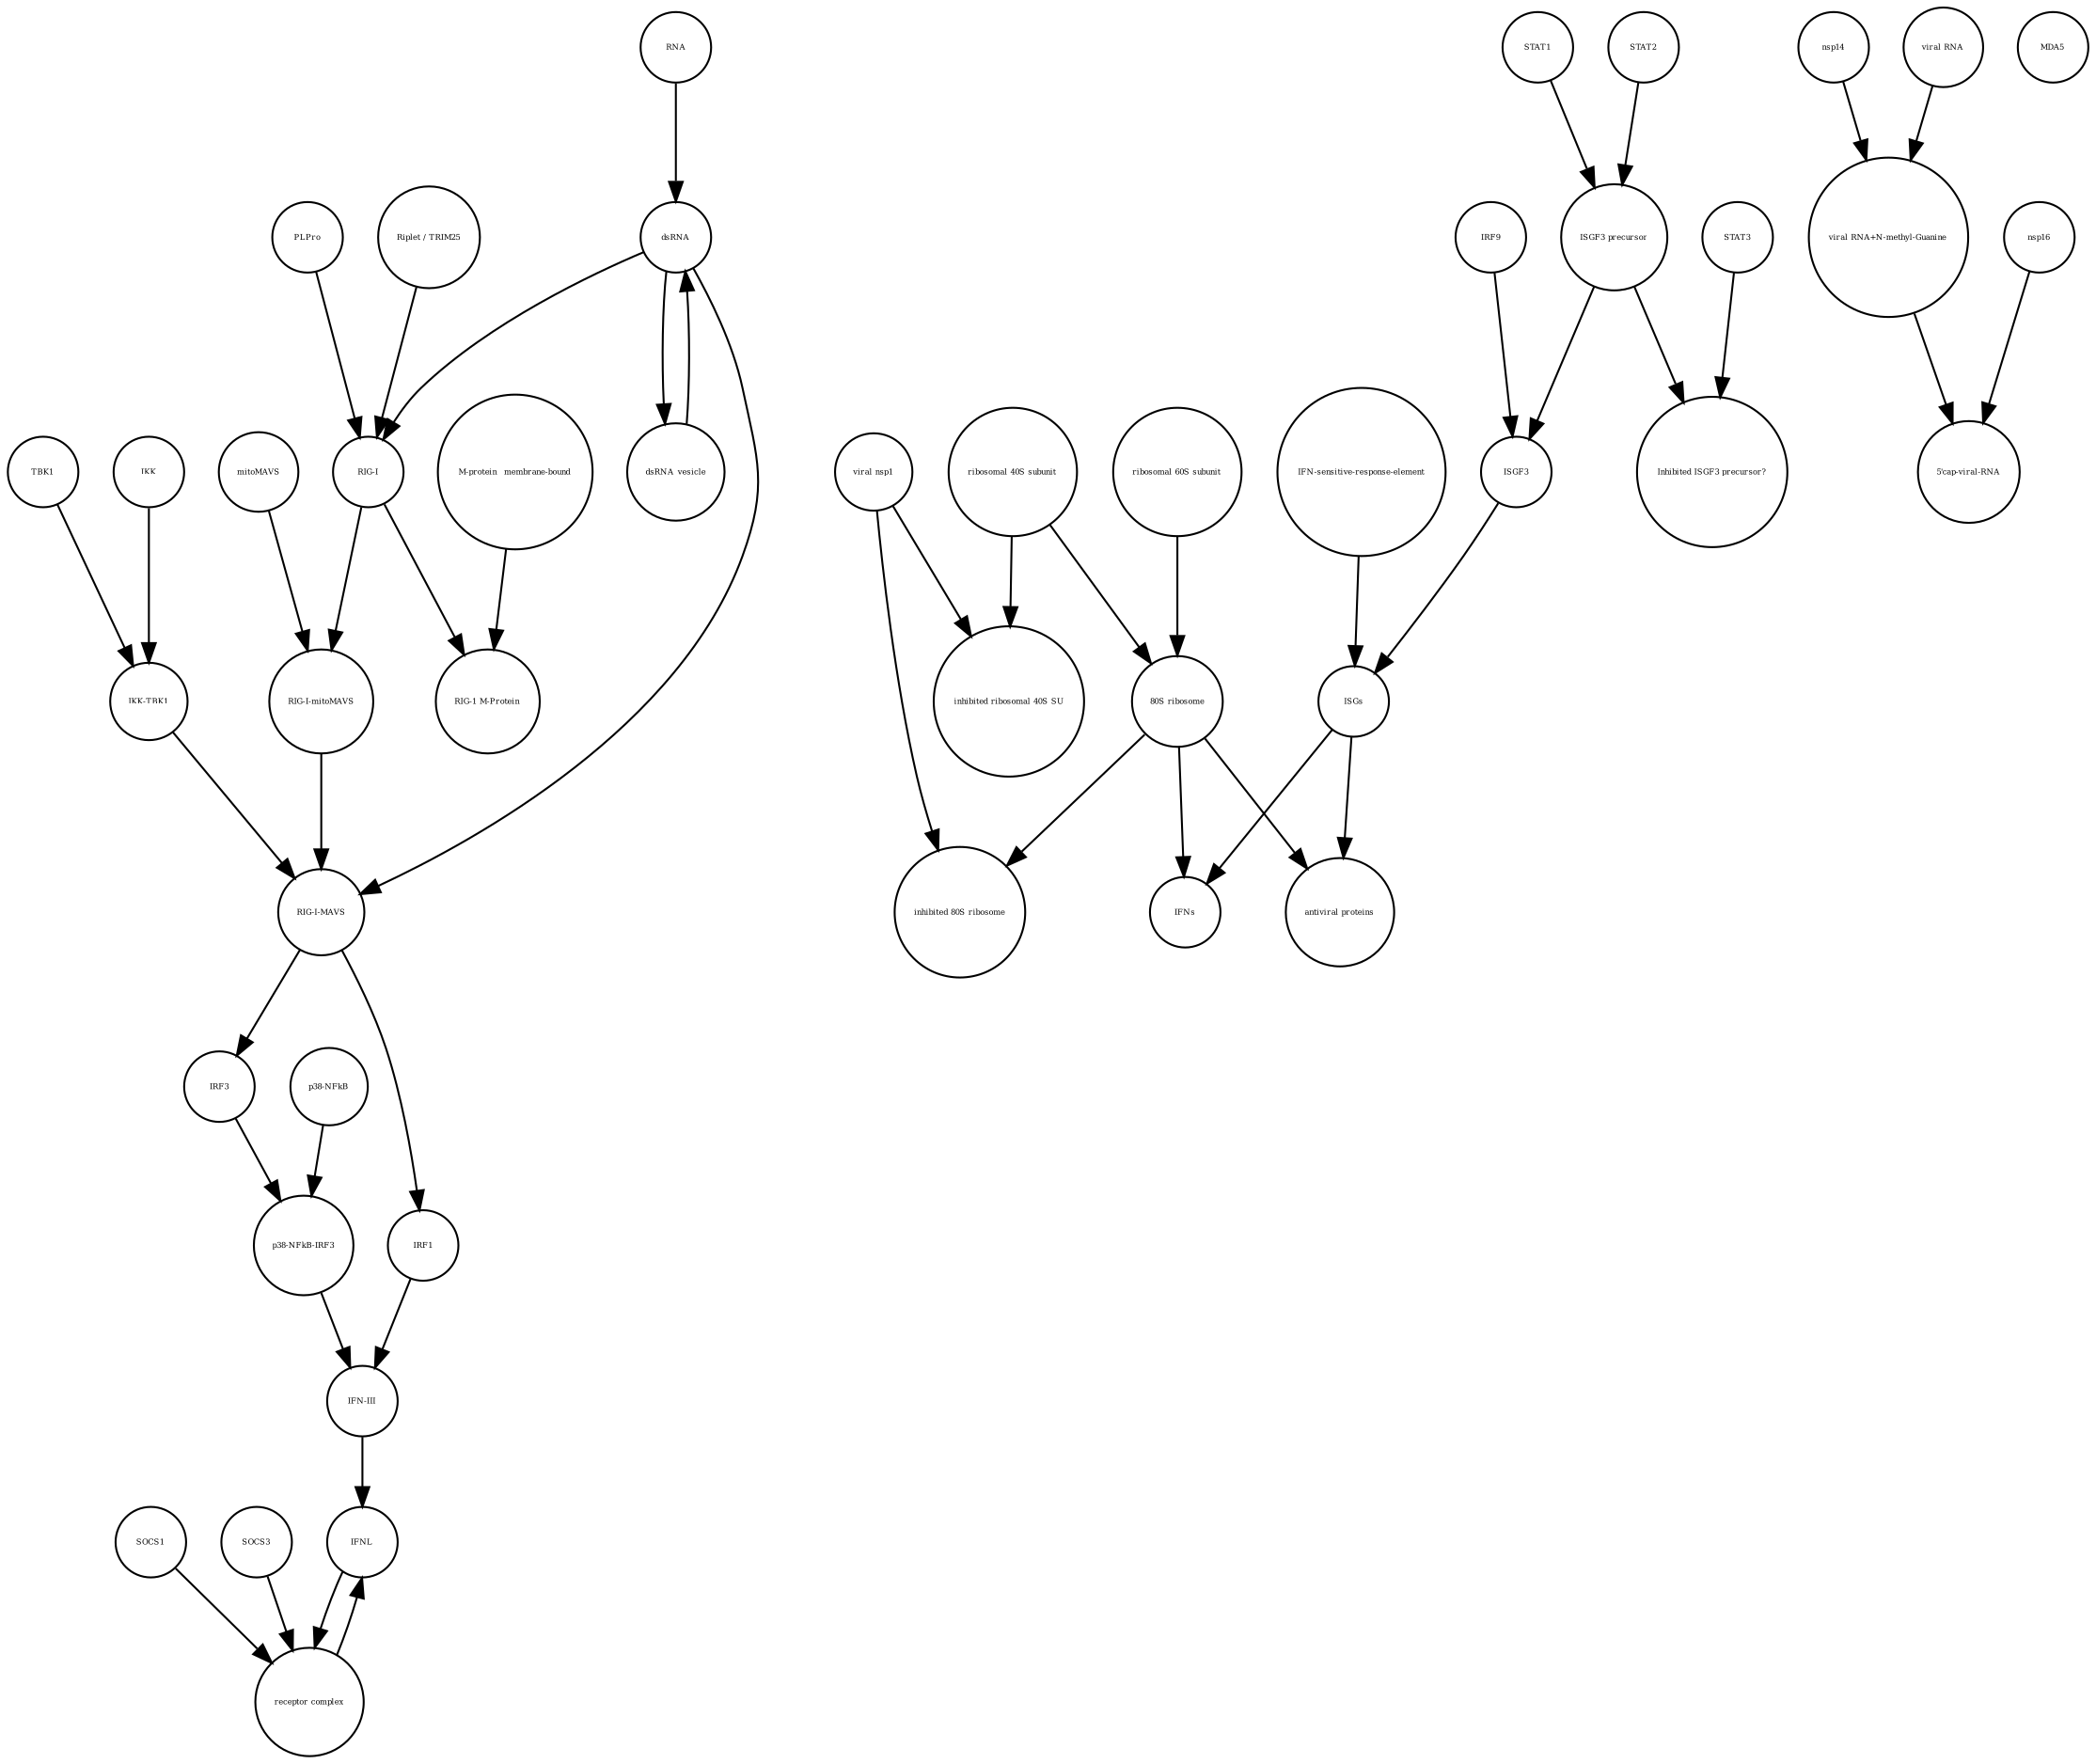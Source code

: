 strict digraph  {
"IFN-III" [annotation="", bipartite=0, cls=macromolecule, fontsize=4, label="IFN-III", shape=circle];
dsRNA_vesicle [annotation="", bipartite=0, cls="nucleic acid feature", fontsize=4, label=dsRNA_vesicle, shape=circle];
"inhibited 80S ribosome" [annotation="", bipartite=0, cls=complex, fontsize=4, label="inhibited 80S ribosome", shape=circle];
"p38-NFkB-IRF3" [annotation="", bipartite=0, cls=complex, fontsize=4, label="p38-NFkB-IRF3", shape=circle];
TBK1 [annotation="", bipartite=0, cls=macromolecule, fontsize=4, label=TBK1, shape=circle];
"ISGF3 precursor" [annotation="", bipartite=0, cls=complex, fontsize=4, label="ISGF3 precursor", shape=circle];
RNA [annotation="", bipartite=0, cls="nucleic acid feature", fontsize=4, label=RNA, shape=circle];
"inhibited ribosomal 40S SU" [annotation="urn_miriam_doi_10.1101%2F2020.05.18.102467", bipartite=0, cls=complex, fontsize=4, label="inhibited ribosomal 40S SU", shape=circle];
"receptor complex" [annotation="", bipartite=0, cls=complex, fontsize=4, label="receptor complex", shape=circle];
SOCS1 [annotation="", bipartite=0, cls=macromolecule, fontsize=4, label=SOCS1, shape=circle];
STAT3 [annotation="", bipartite=0, cls=macromolecule, fontsize=4, label=STAT3, shape=circle];
"IKK-TBK1" [annotation="", bipartite=0, cls=complex, fontsize=4, label="IKK-TBK1", shape=circle];
"RIG-I" [annotation="", bipartite=0, cls=macromolecule, fontsize=4, label="RIG-I", shape=circle];
STAT1 [annotation="", bipartite=0, cls=macromolecule, fontsize=4, label=STAT1, shape=circle];
"IFN-sensitive-response-element" [annotation="", bipartite=0, cls="nucleic acid feature", fontsize=4, label="IFN-sensitive-response-element", shape=circle];
"antiviral proteins" [annotation="", bipartite=0, cls=macromolecule, fontsize=4, label="antiviral proteins", shape=circle];
IFNs [annotation="", bipartite=0, cls=macromolecule, fontsize=4, label=IFNs, shape=circle];
"5'cap-viral-RNA" [annotation="", bipartite=0, cls="nucleic acid feature", fontsize=4, label="5'cap-viral-RNA", shape=circle];
"80S ribosome" [annotation="", bipartite=0, cls=complex, fontsize=4, label="80S ribosome", shape=circle];
ISGs [annotation="", bipartite=0, cls="nucleic acid feature", fontsize=4, label=ISGs, shape=circle];
IRF3 [annotation="", bipartite=0, cls=macromolecule, fontsize=4, label=IRF3, shape=circle];
"ribosomal 60S subunit" [annotation="", bipartite=0, cls=complex, fontsize=4, label="ribosomal 60S subunit", shape=circle];
STAT2 [annotation="", bipartite=0, cls=macromolecule, fontsize=4, label=STAT2, shape=circle];
"viral RNA+N-methyl-Guanine" [annotation="", bipartite=0, cls="nucleic acid feature", fontsize=4, label="viral RNA+N-methyl-Guanine", shape=circle];
nsp14 [annotation="", bipartite=0, cls=macromolecule, fontsize=4, label=nsp14, shape=circle];
IRF9 [annotation="", bipartite=0, cls=macromolecule, fontsize=4, label=IRF9, shape=circle];
"p38-NFkB" [annotation="", bipartite=0, cls=complex, fontsize=4, label="p38-NFkB", shape=circle];
nsp16 [annotation="", bipartite=0, cls=macromolecule, fontsize=4, label=nsp16, shape=circle];
IKK [annotation="", bipartite=0, cls=macromolecule, fontsize=4, label=IKK, shape=circle];
dsRNA [annotation="", bipartite=0, cls="nucleic acid feature", fontsize=4, label=dsRNA, shape=circle];
IRF1 [annotation="", bipartite=0, cls=macromolecule, fontsize=4, label=IRF1, shape=circle];
PLPro [annotation="", bipartite=0, cls=macromolecule, fontsize=4, label=PLPro, shape=circle];
MDA5 [annotation="", bipartite=0, cls=macromolecule, fontsize=4, label=MDA5, shape=circle];
"RIG-I-mitoMAVS" [annotation="", bipartite=0, cls=complex, fontsize=4, label="RIG-I-mitoMAVS", shape=circle];
mitoMAVS [annotation="", bipartite=0, cls=macromolecule, fontsize=4, label=mitoMAVS, shape=circle];
IFNL [annotation="", bipartite=0, cls=macromolecule, fontsize=4, label=IFNL, shape=circle];
"Inhibited ISGF3 precursor?" [annotation="", bipartite=0, cls=complex, fontsize=4, label="Inhibited ISGF3 precursor?", shape=circle];
"Riplet / TRIM25" [annotation="", bipartite=0, cls=macromolecule, fontsize=4, label="Riplet / TRIM25", shape=circle];
"viral nsp1" [annotation="", bipartite=0, cls=macromolecule, fontsize=4, label="viral nsp1", shape=circle];
"ribosomal 40S subunit" [annotation="", bipartite=0, cls=complex, fontsize=4, label="ribosomal 40S subunit", shape=circle];
ISGF3 [annotation="", bipartite=0, cls=complex, fontsize=4, label=ISGF3, shape=circle];
"RIG-1 M-Protein" [annotation="", bipartite=0, cls=complex, fontsize=4, label="RIG-1 M-Protein", shape=circle];
SOCS3 [annotation="", bipartite=0, cls=macromolecule, fontsize=4, label=SOCS3, shape=circle];
"RIG-I-MAVS" [annotation="", bipartite=0, cls=complex, fontsize=4, label="RIG-I-MAVS", shape=circle];
"M-protein_ membrane-bound" [annotation="", bipartite=0, cls=macromolecule, fontsize=4, label="M-protein_ membrane-bound", shape=circle];
"viral RNA" [annotation="", bipartite=0, cls="nucleic acid feature", fontsize=4, label="viral RNA", shape=circle];
"IFN-III" -> IFNL  [annotation="", interaction_type=production];
dsRNA_vesicle -> dsRNA  [annotation="", interaction_type=production];
"p38-NFkB-IRF3" -> "IFN-III"  [annotation="", interaction_type=stimulation];
TBK1 -> "IKK-TBK1"  [annotation="", interaction_type=production];
"ISGF3 precursor" -> "Inhibited ISGF3 precursor?"  [annotation="", interaction_type=production];
"ISGF3 precursor" -> ISGF3  [annotation="", interaction_type=production];
RNA -> dsRNA  [annotation="", interaction_type=production];
"receptor complex" -> IFNL  [annotation="", interaction_type=production];
SOCS1 -> "receptor complex"  [annotation="", interaction_type=production];
STAT3 -> "Inhibited ISGF3 precursor?"  [annotation="", interaction_type=production];
"IKK-TBK1" -> "RIG-I-MAVS"  [annotation="", interaction_type=production];
"RIG-I" -> "RIG-1 M-Protein"  [annotation="", interaction_type=production];
"RIG-I" -> "RIG-I-mitoMAVS"  [annotation="", interaction_type=production];
STAT1 -> "ISGF3 precursor"  [annotation="", interaction_type=production];
"IFN-sensitive-response-element" -> ISGs  [annotation="", interaction_type=production];
"80S ribosome" -> "inhibited 80S ribosome"  [annotation="", interaction_type=production];
"80S ribosome" -> "antiviral proteins"  [annotation="", interaction_type=catalysis];
"80S ribosome" -> IFNs  [annotation="", interaction_type=catalysis];
ISGs -> "antiviral proteins"  [annotation="", interaction_type=production];
ISGs -> IFNs  [annotation="", interaction_type=production];
IRF3 -> "p38-NFkB-IRF3"  [annotation="", interaction_type=production];
"ribosomal 60S subunit" -> "80S ribosome"  [annotation="", interaction_type=production];
STAT2 -> "ISGF3 precursor"  [annotation="", interaction_type=production];
"viral RNA+N-methyl-Guanine" -> "5'cap-viral-RNA"  [annotation="", interaction_type=production];
nsp14 -> "viral RNA+N-methyl-Guanine"  [annotation="", interaction_type=catalysis];
IRF9 -> ISGF3  [annotation="", interaction_type=production];
"p38-NFkB" -> "p38-NFkB-IRF3"  [annotation="", interaction_type=production];
nsp16 -> "5'cap-viral-RNA"  [annotation="urn_miriam_doi_10.1016%2Fj.chom.2020.05.008", interaction_type=catalysis];
IKK -> "IKK-TBK1"  [annotation="", interaction_type=production];
dsRNA -> dsRNA_vesicle  [annotation="", interaction_type=production];
dsRNA -> "RIG-I-MAVS"  [annotation="", interaction_type="necessary stimulation"];
dsRNA -> "RIG-I"  [annotation="", interaction_type="necessary stimulation"];
IRF1 -> "IFN-III"  [annotation="", interaction_type=stimulation];
PLPro -> "RIG-I"  [annotation="", interaction_type=catalysis];
"RIG-I-mitoMAVS" -> "RIG-I-MAVS"  [annotation="", interaction_type=production];
mitoMAVS -> "RIG-I-mitoMAVS"  [annotation="", interaction_type=production];
IFNL -> "receptor complex"  [annotation="", interaction_type=stimulation];
"Riplet / TRIM25" -> "RIG-I"  [annotation="", interaction_type=catalysis];
"viral nsp1" -> "inhibited ribosomal 40S SU"  [annotation="", interaction_type=production];
"viral nsp1" -> "inhibited 80S ribosome"  [annotation="", interaction_type=production];
"ribosomal 40S subunit" -> "inhibited ribosomal 40S SU"  [annotation="", interaction_type=production];
"ribosomal 40S subunit" -> "80S ribosome"  [annotation="", interaction_type=production];
ISGF3 -> ISGs  [annotation="", interaction_type="necessary stimulation"];
SOCS3 -> "receptor complex"  [annotation="", interaction_type=production];
"RIG-I-MAVS" -> IRF1  [annotation="", interaction_type=catalysis];
"RIG-I-MAVS" -> IRF3  [annotation="", interaction_type=stimulation];
"M-protein_ membrane-bound" -> "RIG-1 M-Protein"  [annotation="", interaction_type=production];
"viral RNA" -> "viral RNA+N-methyl-Guanine"  [annotation="", interaction_type=production];
}
